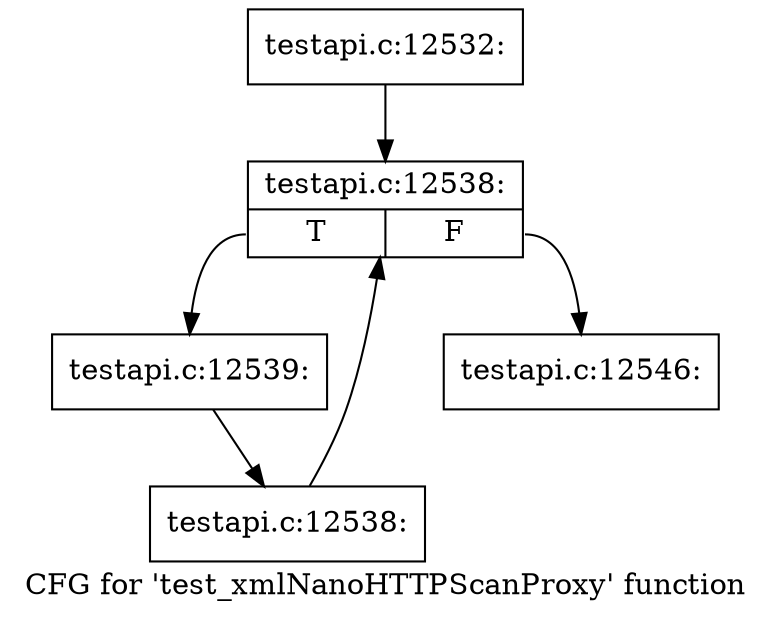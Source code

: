 digraph "CFG for 'test_xmlNanoHTTPScanProxy' function" {
	label="CFG for 'test_xmlNanoHTTPScanProxy' function";

	Node0x4712990 [shape=record,label="{testapi.c:12532:}"];
	Node0x4712990 -> Node0x471beb0;
	Node0x471beb0 [shape=record,label="{testapi.c:12538:|{<s0>T|<s1>F}}"];
	Node0x471beb0:s0 -> Node0x471c190;
	Node0x471beb0:s1 -> Node0x4716cd0;
	Node0x471c190 [shape=record,label="{testapi.c:12539:}"];
	Node0x471c190 -> Node0x471c100;
	Node0x471c100 [shape=record,label="{testapi.c:12538:}"];
	Node0x471c100 -> Node0x471beb0;
	Node0x4716cd0 [shape=record,label="{testapi.c:12546:}"];
}
